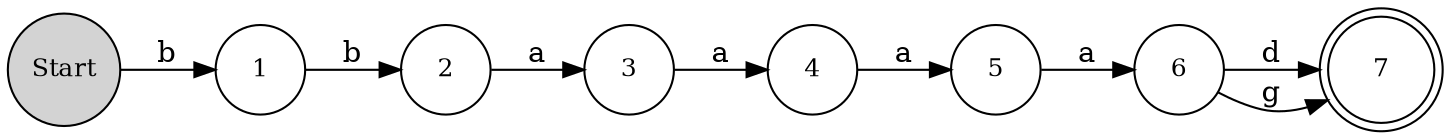 digraph G {
	graph [bb="0,0,321.65,464.17",
		rankdir=LR
	];
	node [label="\N"];
	Start	[fontsize=12,
		height=0.61168,
		pos="22.02,442.15",
		shape=circle,
		style=filled,
		width=0.61168];
	1	[fontsize=12,
		height=0.6,
		pos="77.275,395.53",
		width=0.6];
	Start -> 1	[label=b,
		lp="48.984,430.5",
		pos="e,60.673,409.54 39.2,427.65 43.263,424.23 47.68,420.5 52.018,416.84"];
	2	[fontsize=12,
		height=0.6,
		pos="124,340.38",
		width=0.6];
	1 -> 2	[label=b,
		lp="93.617,364.01",
		pos="e,109.81,357.13 91.547,378.69 94.989,374.62 98.743,370.19 102.44,365.83"];
	3	[fontsize=12,
		height=0.6,
		pos="170.78,285.2",
		width=0.6];
	2 -> 3	[label=a,
		lp="140.74,308.85",
		pos="e,156.57,301.95 138.29,323.53 141.73,319.46 145.49,315.03 149.19,310.66"];
	4	[fontsize=12,
		height=0.6,
		pos="209.11,223.76",
		width=0.6];
	3 -> 4	[label=a,
		lp="183.97,250.99",
		pos="e,197.62,242.18 182.28,266.76 185.23,262.02 188.48,256.82 191.66,251.71"];
	5	[fontsize=12,
		height=0.6,
		pos="238.4,157.57",
		width=0.6];
	4 -> 5	[label=a,
		lp="218.48,187.55",
		pos="e,229.62,177.42 217.9,203.9 220.15,198.8 222.64,193.19 225.07,187.69"];
	6	[fontsize=12,
		height=0.6,
		pos="262.1,89.259",
		width=0.6];
	5 -> 6	[label=a,
		lp="245.4,120.49",
		pos="e,254.91,110 245.64,136.71 247.38,131.67 249.29,126.18 251.16,120.78"];
	7	[fontsize=12,
		height=0.71111,
		pos="296.05,25.6",
		shape=doublecircle,
		width=0.71111];
	6 -> 7	[label=d,
		lp="284.54,59.022",
		pos="e,289.92,50.85 277.38,73.757 279.93,69.771 282.51,65.324 284.94,60.786"];
	6 -> 7	[label=g,
		lp="266.37,52.934",
		pos="e,278.5,44.762 266.47,67.935 268.36,63.6 270.61,58.976 273.03,54.433"];
}
